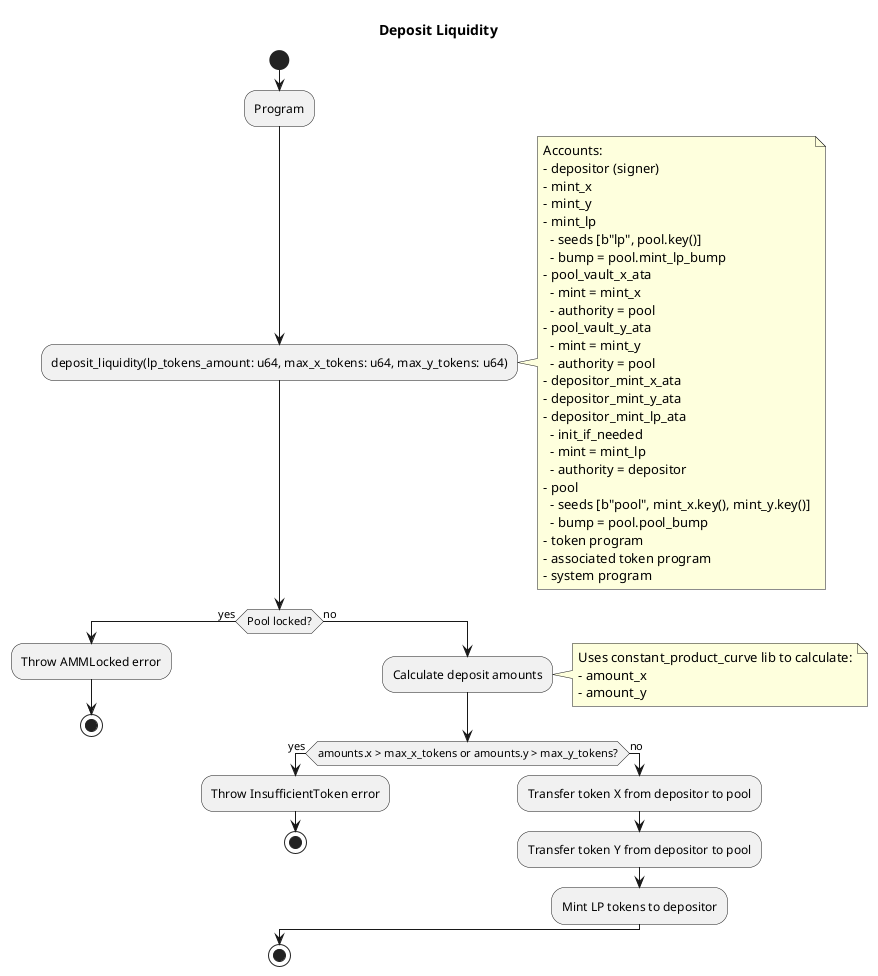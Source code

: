 @startuml deposit_liquidity
title Deposit Liquidity

start

:Program;

:deposit_liquidity(lp_tokens_amount: u64, max_x_tokens: u64, max_y_tokens: u64);

note right
Accounts:
- depositor (signer)
- mint_x
- mint_y
- mint_lp
  - seeds [b"lp", pool.key()]
  - bump = pool.mint_lp_bump
- pool_vault_x_ata
  - mint = mint_x
  - authority = pool
- pool_vault_y_ata
  - mint = mint_y
  - authority = pool
- depositor_mint_x_ata
- depositor_mint_y_ata
- depositor_mint_lp_ata
  - init_if_needed
  - mint = mint_lp
  - authority = depositor
- pool
  - seeds [b"pool", mint_x.key(), mint_y.key()]
  - bump = pool.pool_bump
- token program
- associated token program
- system program
end note

if (Pool locked?) then (yes)
  :Throw AMMLocked error;
  stop
else (no)
  :Calculate deposit amounts;

  note right
Uses constant_product_curve lib to calculate:
- amount_x
- amount_y
end note

  if (amounts.x > max_x_tokens or amounts.y > max_y_tokens?) then (yes)
    :Throw InsufficientToken error;
    stop
  else (no)
    :Transfer token X from depositor to pool;
    :Transfer token Y from depositor to pool;
    :Mint LP tokens to depositor;
  endif
endif

stop

@enduml 